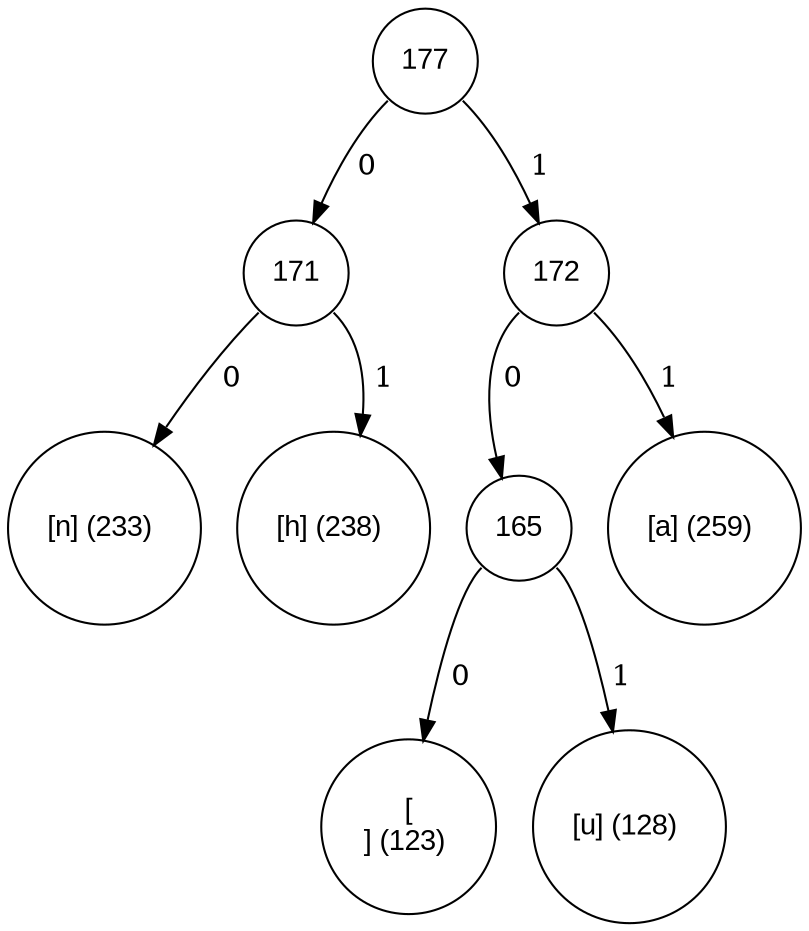 digraph tree {
	node [fontname="Arial", shape="circle", width=0.5]; 

177:sw -> 171 [label = " 0"]; 
171 [label = "171"]; 
171:se -> 104 [label = " 1"]; 
104 [label = "[h] (238) "]; 
171:sw -> 110 [label = " 0"]; 
110 [label = "[n] (233) "]; 
177:se -> 172 [label = " 1"]; 
172 [label = "172"]; 
172:se -> 97 [label = " 1"]; 
97 [label = "[a] (259) "]; 
172:sw -> 165 [label = " 0"]; 
165 [label = "165"]; 
165:sw -> 10 [label = " 0"]; 
10 [label = "[
] (123) "]; 
165:se -> 117 [label = " 1"]; 
117 [label = "[u] (128) "]; 
}
